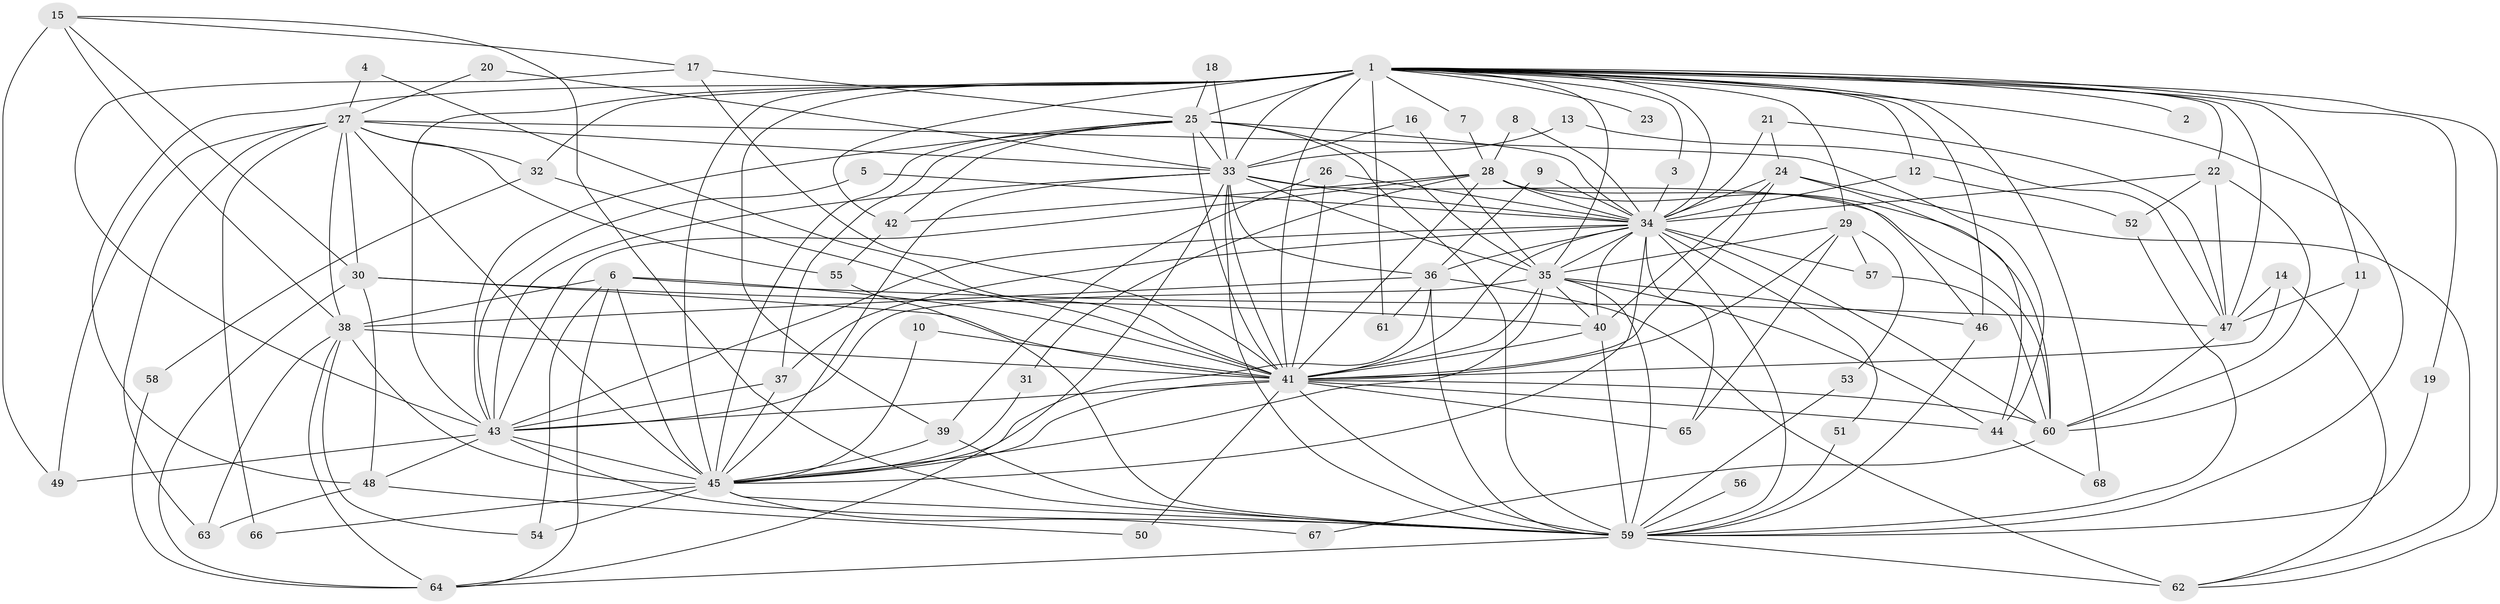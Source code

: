 // original degree distribution, {24: 0.007407407407407408, 20: 0.007407407407407408, 27: 0.014814814814814815, 14: 0.007407407407407408, 16: 0.007407407407407408, 18: 0.007407407407407408, 30: 0.007407407407407408, 19: 0.007407407407407408, 22: 0.007407407407407408, 11: 0.007407407407407408, 6: 0.02962962962962963, 5: 0.044444444444444446, 4: 0.05185185185185185, 13: 0.007407407407407408, 3: 0.2518518518518518, 2: 0.5111111111111111, 10: 0.007407407407407408, 8: 0.007407407407407408, 9: 0.007407407407407408}
// Generated by graph-tools (version 1.1) at 2025/25/03/09/25 03:25:44]
// undirected, 68 vertices, 196 edges
graph export_dot {
graph [start="1"]
  node [color=gray90,style=filled];
  1;
  2;
  3;
  4;
  5;
  6;
  7;
  8;
  9;
  10;
  11;
  12;
  13;
  14;
  15;
  16;
  17;
  18;
  19;
  20;
  21;
  22;
  23;
  24;
  25;
  26;
  27;
  28;
  29;
  30;
  31;
  32;
  33;
  34;
  35;
  36;
  37;
  38;
  39;
  40;
  41;
  42;
  43;
  44;
  45;
  46;
  47;
  48;
  49;
  50;
  51;
  52;
  53;
  54;
  55;
  56;
  57;
  58;
  59;
  60;
  61;
  62;
  63;
  64;
  65;
  66;
  67;
  68;
  1 -- 2 [weight=1.0];
  1 -- 3 [weight=1.0];
  1 -- 7 [weight=1.0];
  1 -- 11 [weight=1.0];
  1 -- 12 [weight=1.0];
  1 -- 19 [weight=1.0];
  1 -- 22 [weight=1.0];
  1 -- 23 [weight=1.0];
  1 -- 25 [weight=3.0];
  1 -- 29 [weight=1.0];
  1 -- 32 [weight=1.0];
  1 -- 33 [weight=2.0];
  1 -- 34 [weight=2.0];
  1 -- 35 [weight=2.0];
  1 -- 39 [weight=1.0];
  1 -- 41 [weight=2.0];
  1 -- 42 [weight=2.0];
  1 -- 43 [weight=4.0];
  1 -- 45 [weight=2.0];
  1 -- 46 [weight=1.0];
  1 -- 47 [weight=2.0];
  1 -- 48 [weight=3.0];
  1 -- 59 [weight=2.0];
  1 -- 61 [weight=1.0];
  1 -- 62 [weight=1.0];
  1 -- 68 [weight=1.0];
  3 -- 34 [weight=1.0];
  4 -- 27 [weight=1.0];
  4 -- 41 [weight=1.0];
  5 -- 34 [weight=1.0];
  5 -- 43 [weight=1.0];
  6 -- 38 [weight=1.0];
  6 -- 41 [weight=1.0];
  6 -- 45 [weight=1.0];
  6 -- 47 [weight=1.0];
  6 -- 54 [weight=1.0];
  6 -- 64 [weight=1.0];
  7 -- 28 [weight=1.0];
  8 -- 28 [weight=1.0];
  8 -- 34 [weight=1.0];
  9 -- 34 [weight=1.0];
  9 -- 36 [weight=1.0];
  10 -- 41 [weight=1.0];
  10 -- 45 [weight=1.0];
  11 -- 47 [weight=1.0];
  11 -- 60 [weight=1.0];
  12 -- 34 [weight=1.0];
  12 -- 52 [weight=1.0];
  13 -- 33 [weight=1.0];
  13 -- 47 [weight=1.0];
  14 -- 41 [weight=1.0];
  14 -- 47 [weight=1.0];
  14 -- 62 [weight=1.0];
  15 -- 17 [weight=1.0];
  15 -- 30 [weight=1.0];
  15 -- 38 [weight=1.0];
  15 -- 49 [weight=1.0];
  15 -- 59 [weight=1.0];
  16 -- 33 [weight=1.0];
  16 -- 35 [weight=1.0];
  17 -- 25 [weight=1.0];
  17 -- 41 [weight=1.0];
  17 -- 43 [weight=1.0];
  18 -- 25 [weight=1.0];
  18 -- 33 [weight=1.0];
  19 -- 59 [weight=1.0];
  20 -- 27 [weight=1.0];
  20 -- 33 [weight=1.0];
  21 -- 24 [weight=1.0];
  21 -- 34 [weight=2.0];
  21 -- 47 [weight=1.0];
  22 -- 34 [weight=1.0];
  22 -- 47 [weight=1.0];
  22 -- 52 [weight=1.0];
  22 -- 60 [weight=1.0];
  24 -- 34 [weight=1.0];
  24 -- 40 [weight=1.0];
  24 -- 41 [weight=1.0];
  24 -- 44 [weight=1.0];
  24 -- 62 [weight=1.0];
  25 -- 33 [weight=1.0];
  25 -- 34 [weight=1.0];
  25 -- 35 [weight=2.0];
  25 -- 37 [weight=1.0];
  25 -- 41 [weight=1.0];
  25 -- 42 [weight=1.0];
  25 -- 43 [weight=1.0];
  25 -- 45 [weight=1.0];
  25 -- 59 [weight=1.0];
  26 -- 34 [weight=1.0];
  26 -- 39 [weight=1.0];
  26 -- 41 [weight=1.0];
  27 -- 30 [weight=1.0];
  27 -- 32 [weight=1.0];
  27 -- 33 [weight=1.0];
  27 -- 38 [weight=1.0];
  27 -- 44 [weight=1.0];
  27 -- 45 [weight=1.0];
  27 -- 49 [weight=1.0];
  27 -- 55 [weight=1.0];
  27 -- 63 [weight=1.0];
  27 -- 66 [weight=1.0];
  28 -- 31 [weight=1.0];
  28 -- 34 [weight=2.0];
  28 -- 41 [weight=1.0];
  28 -- 42 [weight=1.0];
  28 -- 43 [weight=1.0];
  28 -- 46 [weight=1.0];
  28 -- 60 [weight=1.0];
  29 -- 35 [weight=1.0];
  29 -- 41 [weight=1.0];
  29 -- 53 [weight=1.0];
  29 -- 57 [weight=1.0];
  29 -- 65 [weight=1.0];
  30 -- 40 [weight=1.0];
  30 -- 41 [weight=1.0];
  30 -- 48 [weight=1.0];
  30 -- 64 [weight=1.0];
  31 -- 45 [weight=1.0];
  32 -- 41 [weight=1.0];
  32 -- 58 [weight=1.0];
  33 -- 34 [weight=1.0];
  33 -- 35 [weight=1.0];
  33 -- 36 [weight=1.0];
  33 -- 41 [weight=1.0];
  33 -- 43 [weight=1.0];
  33 -- 45 [weight=1.0];
  33 -- 59 [weight=2.0];
  33 -- 60 [weight=1.0];
  33 -- 64 [weight=1.0];
  34 -- 35 [weight=2.0];
  34 -- 36 [weight=1.0];
  34 -- 37 [weight=1.0];
  34 -- 40 [weight=1.0];
  34 -- 41 [weight=1.0];
  34 -- 43 [weight=1.0];
  34 -- 45 [weight=1.0];
  34 -- 51 [weight=1.0];
  34 -- 57 [weight=1.0];
  34 -- 59 [weight=1.0];
  34 -- 60 [weight=1.0];
  34 -- 65 [weight=1.0];
  35 -- 40 [weight=1.0];
  35 -- 41 [weight=1.0];
  35 -- 43 [weight=1.0];
  35 -- 44 [weight=1.0];
  35 -- 45 [weight=1.0];
  35 -- 46 [weight=1.0];
  35 -- 59 [weight=1.0];
  36 -- 38 [weight=1.0];
  36 -- 45 [weight=1.0];
  36 -- 59 [weight=1.0];
  36 -- 61 [weight=1.0];
  36 -- 62 [weight=1.0];
  37 -- 43 [weight=1.0];
  37 -- 45 [weight=1.0];
  38 -- 41 [weight=1.0];
  38 -- 45 [weight=1.0];
  38 -- 54 [weight=1.0];
  38 -- 63 [weight=1.0];
  38 -- 64 [weight=1.0];
  39 -- 45 [weight=2.0];
  39 -- 59 [weight=1.0];
  40 -- 41 [weight=1.0];
  40 -- 59 [weight=1.0];
  41 -- 43 [weight=1.0];
  41 -- 44 [weight=1.0];
  41 -- 45 [weight=1.0];
  41 -- 50 [weight=1.0];
  41 -- 59 [weight=1.0];
  41 -- 60 [weight=2.0];
  41 -- 65 [weight=1.0];
  42 -- 55 [weight=1.0];
  43 -- 45 [weight=3.0];
  43 -- 48 [weight=1.0];
  43 -- 49 [weight=1.0];
  43 -- 59 [weight=1.0];
  44 -- 68 [weight=1.0];
  45 -- 54 [weight=1.0];
  45 -- 59 [weight=1.0];
  45 -- 66 [weight=1.0];
  45 -- 67 [weight=1.0];
  46 -- 59 [weight=1.0];
  47 -- 60 [weight=1.0];
  48 -- 50 [weight=1.0];
  48 -- 63 [weight=1.0];
  51 -- 59 [weight=1.0];
  52 -- 59 [weight=1.0];
  53 -- 59 [weight=1.0];
  55 -- 59 [weight=1.0];
  56 -- 59 [weight=1.0];
  57 -- 60 [weight=1.0];
  58 -- 64 [weight=1.0];
  59 -- 62 [weight=2.0];
  59 -- 64 [weight=1.0];
  60 -- 67 [weight=1.0];
}
